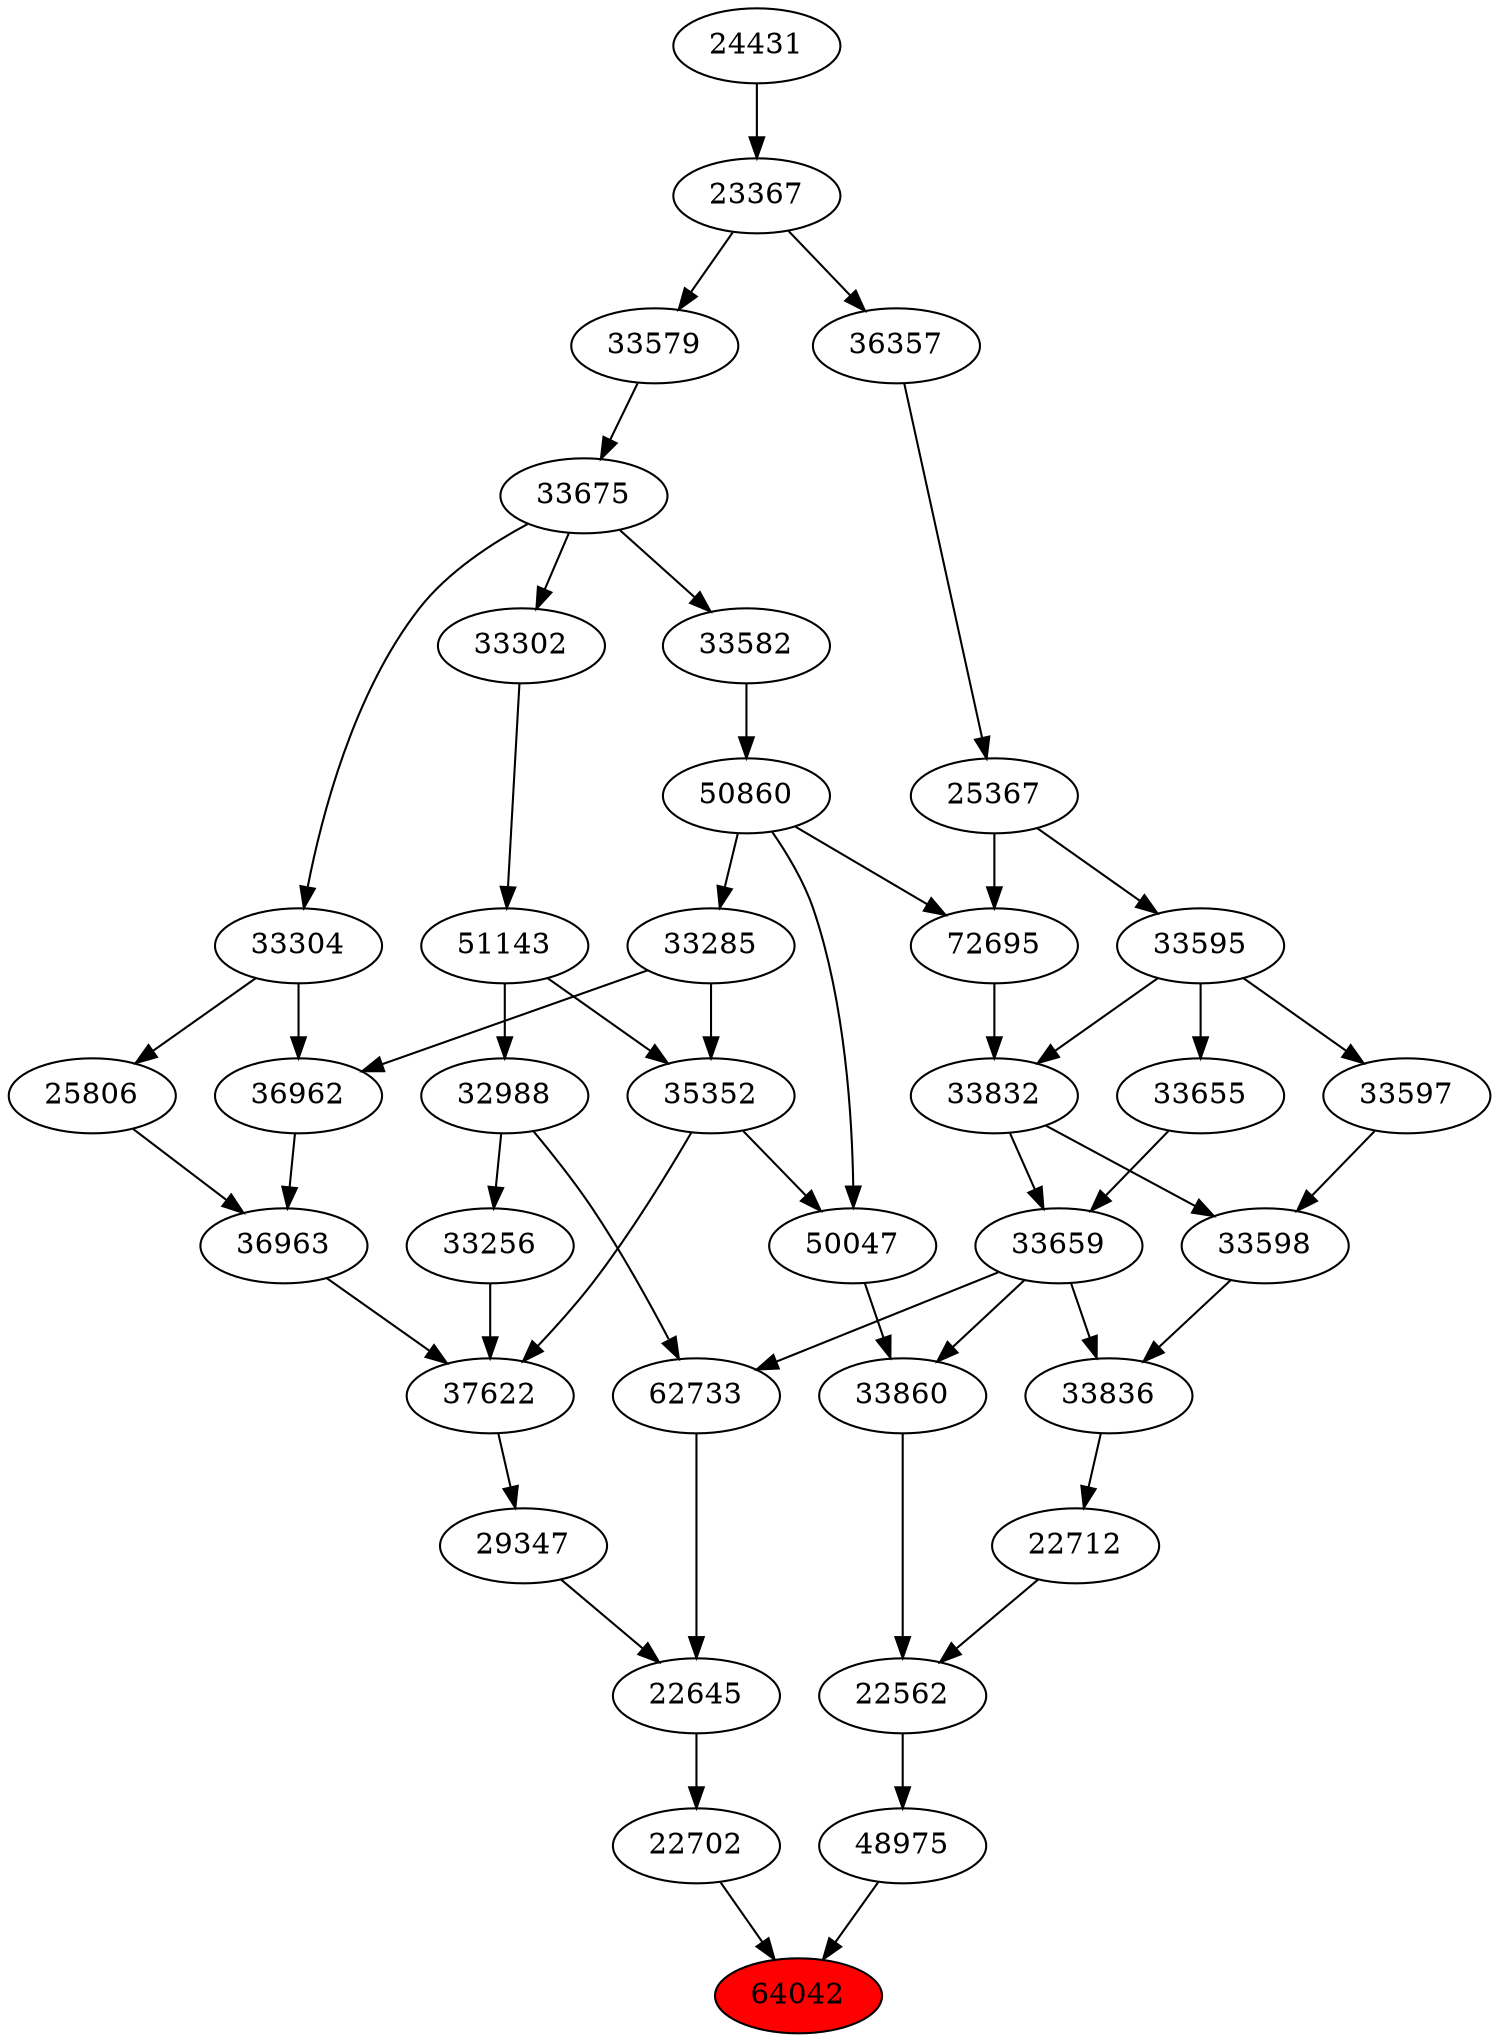strict digraph{ 
64042 [label="64042" fillcolor=red style=filled]
22702 -> 64042
48975 -> 64042
22702 [label="22702"]
22645 -> 22702
48975 [label="48975"]
22562 -> 48975
22645 [label="22645"]
29347 -> 22645
62733 -> 22645
22562 [label="22562"]
33860 -> 22562
22712 -> 22562
29347 [label="29347"]
37622 -> 29347
62733 [label="62733"]
32988 -> 62733
33659 -> 62733
33860 [label="33860"]
33659 -> 33860
50047 -> 33860
22712 [label="22712"]
33836 -> 22712
37622 [label="37622"]
36963 -> 37622
35352 -> 37622
33256 -> 37622
32988 [label="32988"]
51143 -> 32988
33659 [label="33659"]
33655 -> 33659
33832 -> 33659
50047 [label="50047"]
35352 -> 50047
50860 -> 50047
33836 [label="33836"]
33659 -> 33836
33598 -> 33836
36963 [label="36963"]
36962 -> 36963
25806 -> 36963
35352 [label="35352"]
33285 -> 35352
51143 -> 35352
33256 [label="33256"]
32988 -> 33256
51143 [label="51143"]
33302 -> 51143
33655 [label="33655"]
33595 -> 33655
33832 [label="33832"]
72695 -> 33832
33595 -> 33832
50860 [label="50860"]
33582 -> 50860
33598 [label="33598"]
33597 -> 33598
33832 -> 33598
36962 [label="36962"]
33285 -> 36962
33304 -> 36962
25806 [label="25806"]
33304 -> 25806
33285 [label="33285"]
50860 -> 33285
33302 [label="33302"]
33675 -> 33302
33595 [label="33595"]
25367 -> 33595
72695 [label="72695"]
50860 -> 72695
25367 -> 72695
33582 [label="33582"]
33675 -> 33582
33597 [label="33597"]
33595 -> 33597
33304 [label="33304"]
33675 -> 33304
33675 [label="33675"]
33579 -> 33675
25367 [label="25367"]
36357 -> 25367
33579 [label="33579"]
23367 -> 33579
36357 [label="36357"]
23367 -> 36357
23367 [label="23367"]
24431 -> 23367
24431 [label="24431"]
}
